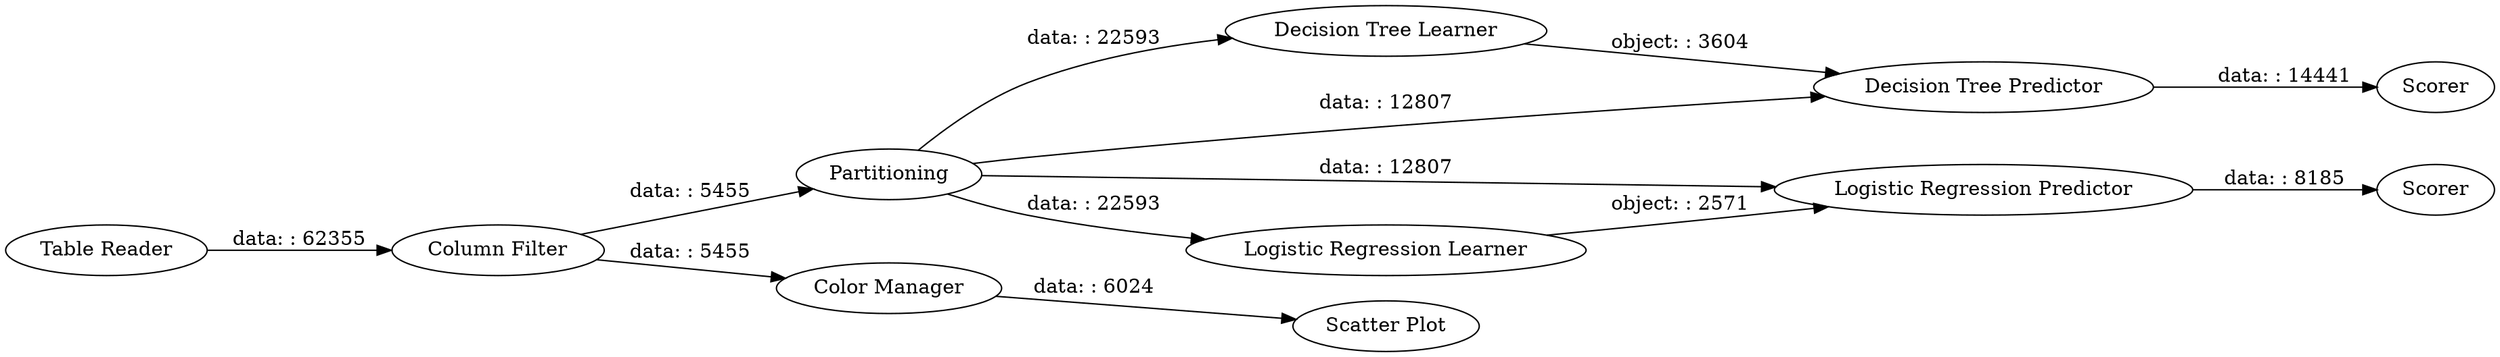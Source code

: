 digraph {
	"1101189874463773947_104" [label="Logistic Regression Learner"]
	"1101189874463773947_90" [label=Scorer]
	"1101189874463773947_103" [label="Column Filter"]
	"1101189874463773947_95" [label="Table Reader"]
	"1101189874463773947_83" [label="Scatter Plot"]
	"1101189874463773947_89" [label="Decision Tree Predictor"]
	"1101189874463773947_86" [label=Partitioning]
	"1101189874463773947_93" [label=Scorer]
	"1101189874463773947_105" [label="Logistic Regression Predictor"]
	"1101189874463773947_81" [label="Color Manager"]
	"1101189874463773947_88" [label="Decision Tree Learner"]
	"1101189874463773947_103" -> "1101189874463773947_81" [label="data: : 5455"]
	"1101189874463773947_104" -> "1101189874463773947_105" [label="object: : 2571"]
	"1101189874463773947_105" -> "1101189874463773947_93" [label="data: : 8185"]
	"1101189874463773947_103" -> "1101189874463773947_86" [label="data: : 5455"]
	"1101189874463773947_81" -> "1101189874463773947_83" [label="data: : 6024"]
	"1101189874463773947_86" -> "1101189874463773947_104" [label="data: : 22593"]
	"1101189874463773947_86" -> "1101189874463773947_105" [label="data: : 12807"]
	"1101189874463773947_86" -> "1101189874463773947_89" [label="data: : 12807"]
	"1101189874463773947_95" -> "1101189874463773947_103" [label="data: : 62355"]
	"1101189874463773947_89" -> "1101189874463773947_90" [label="data: : 14441"]
	"1101189874463773947_88" -> "1101189874463773947_89" [label="object: : 3604"]
	"1101189874463773947_86" -> "1101189874463773947_88" [label="data: : 22593"]
	rankdir=LR
}
